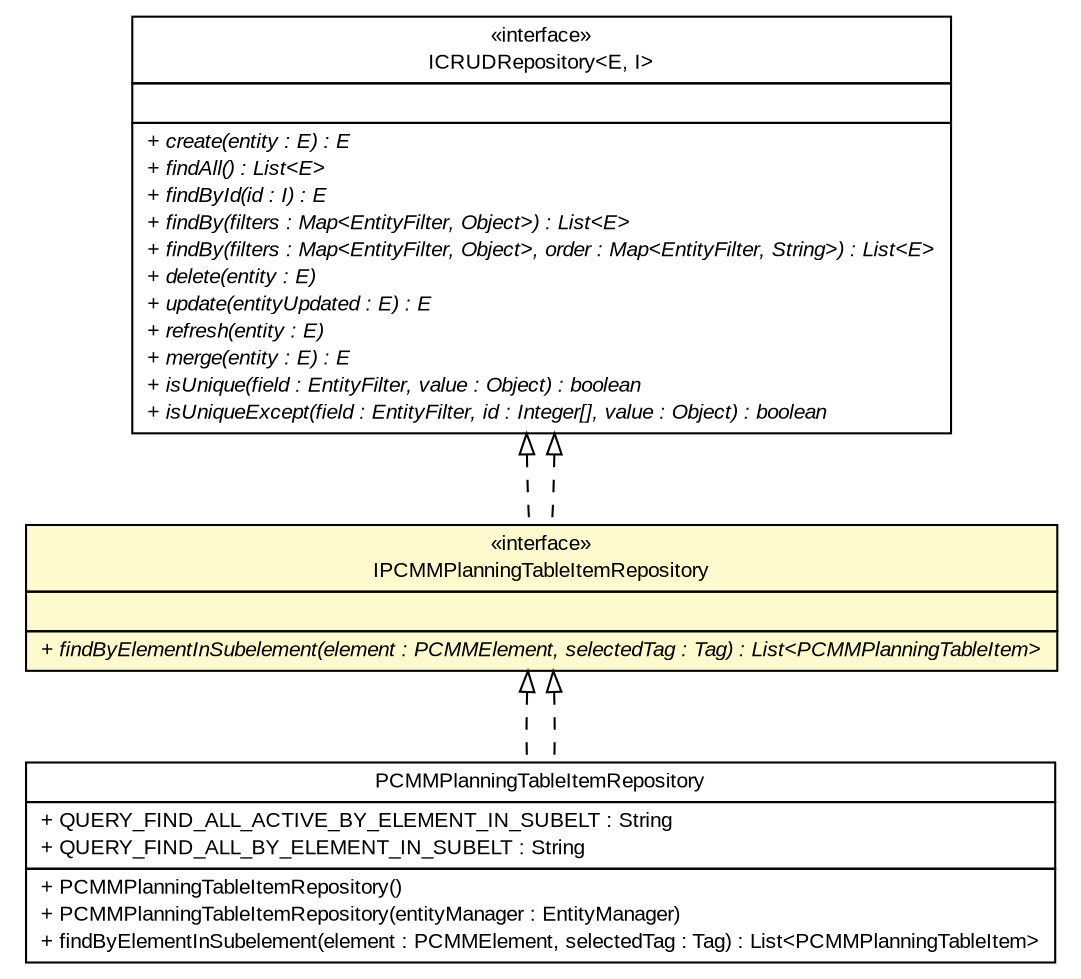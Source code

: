 #!/usr/local/bin/dot
#
# Class diagram 
# Generated by UMLGraph version R5_6-24-gf6e263 (http://www.umlgraph.org/)
#

digraph G {
	edge [fontname="arial",fontsize=10,labelfontname="arial",labelfontsize=10];
	node [fontname="arial",fontsize=10,shape=plaintext];
	nodesep=0.25;
	ranksep=0.5;
	// gov.sandia.cf.dao.ICRUDRepository<E, I>
	c179366 [label=<<table title="gov.sandia.cf.dao.ICRUDRepository" border="0" cellborder="1" cellspacing="0" cellpadding="2" port="p" href="./ICRUDRepository.html">
		<tr><td><table border="0" cellspacing="0" cellpadding="1">
<tr><td align="center" balign="center"> &#171;interface&#187; </td></tr>
<tr><td align="center" balign="center"> ICRUDRepository&lt;E, I&gt; </td></tr>
		</table></td></tr>
		<tr><td><table border="0" cellspacing="0" cellpadding="1">
<tr><td align="left" balign="left">  </td></tr>
		</table></td></tr>
		<tr><td><table border="0" cellspacing="0" cellpadding="1">
<tr><td align="left" balign="left"><font face="arial italic" point-size="10.0"> + create(entity : E) : E </font></td></tr>
<tr><td align="left" balign="left"><font face="arial italic" point-size="10.0"> + findAll() : List&lt;E&gt; </font></td></tr>
<tr><td align="left" balign="left"><font face="arial italic" point-size="10.0"> + findById(id : I) : E </font></td></tr>
<tr><td align="left" balign="left"><font face="arial italic" point-size="10.0"> + findBy(filters : Map&lt;EntityFilter, Object&gt;) : List&lt;E&gt; </font></td></tr>
<tr><td align="left" balign="left"><font face="arial italic" point-size="10.0"> + findBy(filters : Map&lt;EntityFilter, Object&gt;, order : Map&lt;EntityFilter, String&gt;) : List&lt;E&gt; </font></td></tr>
<tr><td align="left" balign="left"><font face="arial italic" point-size="10.0"> + delete(entity : E) </font></td></tr>
<tr><td align="left" balign="left"><font face="arial italic" point-size="10.0"> + update(entityUpdated : E) : E </font></td></tr>
<tr><td align="left" balign="left"><font face="arial italic" point-size="10.0"> + refresh(entity : E) </font></td></tr>
<tr><td align="left" balign="left"><font face="arial italic" point-size="10.0"> + merge(entity : E) : E </font></td></tr>
<tr><td align="left" balign="left"><font face="arial italic" point-size="10.0"> + isUnique(field : EntityFilter, value : Object) : boolean </font></td></tr>
<tr><td align="left" balign="left"><font face="arial italic" point-size="10.0"> + isUniqueExcept(field : EntityFilter, id : Integer[], value : Object) : boolean </font></td></tr>
		</table></td></tr>
		</table>>, URL="./ICRUDRepository.html", fontname="arial", fontcolor="black", fontsize=10.0];
	// gov.sandia.cf.dao.impl.PCMMPlanningTableItemRepository
	c179408 [label=<<table title="gov.sandia.cf.dao.impl.PCMMPlanningTableItemRepository" border="0" cellborder="1" cellspacing="0" cellpadding="2" port="p" href="./impl/PCMMPlanningTableItemRepository.html">
		<tr><td><table border="0" cellspacing="0" cellpadding="1">
<tr><td align="center" balign="center"> PCMMPlanningTableItemRepository </td></tr>
		</table></td></tr>
		<tr><td><table border="0" cellspacing="0" cellpadding="1">
<tr><td align="left" balign="left"> + QUERY_FIND_ALL_ACTIVE_BY_ELEMENT_IN_SUBELT : String </td></tr>
<tr><td align="left" balign="left"> + QUERY_FIND_ALL_BY_ELEMENT_IN_SUBELT : String </td></tr>
		</table></td></tr>
		<tr><td><table border="0" cellspacing="0" cellpadding="1">
<tr><td align="left" balign="left"> + PCMMPlanningTableItemRepository() </td></tr>
<tr><td align="left" balign="left"> + PCMMPlanningTableItemRepository(entityManager : EntityManager) </td></tr>
<tr><td align="left" balign="left"> + findByElementInSubelement(element : PCMMElement, selectedTag : Tag) : List&lt;PCMMPlanningTableItem&gt; </td></tr>
		</table></td></tr>
		</table>>, URL="./impl/PCMMPlanningTableItemRepository.html", fontname="arial", fontcolor="black", fontsize=10.0];
	// gov.sandia.cf.dao.IPCMMPlanningTableItemRepository
	c179454 [label=<<table title="gov.sandia.cf.dao.IPCMMPlanningTableItemRepository" border="0" cellborder="1" cellspacing="0" cellpadding="2" port="p" bgcolor="lemonChiffon" href="./IPCMMPlanningTableItemRepository.html">
		<tr><td><table border="0" cellspacing="0" cellpadding="1">
<tr><td align="center" balign="center"> &#171;interface&#187; </td></tr>
<tr><td align="center" balign="center"> IPCMMPlanningTableItemRepository </td></tr>
		</table></td></tr>
		<tr><td><table border="0" cellspacing="0" cellpadding="1">
<tr><td align="left" balign="left">  </td></tr>
		</table></td></tr>
		<tr><td><table border="0" cellspacing="0" cellpadding="1">
<tr><td align="left" balign="left"><font face="arial italic" point-size="10.0"> + findByElementInSubelement(element : PCMMElement, selectedTag : Tag) : List&lt;PCMMPlanningTableItem&gt; </font></td></tr>
		</table></td></tr>
		</table>>, URL="./IPCMMPlanningTableItemRepository.html", fontname="arial", fontcolor="black", fontsize=10.0];
	//gov.sandia.cf.dao.impl.PCMMPlanningTableItemRepository implements gov.sandia.cf.dao.IPCMMPlanningTableItemRepository
	c179454:p -> c179408:p [dir=back,arrowtail=empty,style=dashed];
	//gov.sandia.cf.dao.IPCMMPlanningTableItemRepository implements gov.sandia.cf.dao.ICRUDRepository<E, I>
	c179366:p -> c179454:p [dir=back,arrowtail=empty,style=dashed];
	//gov.sandia.cf.dao.IPCMMPlanningTableItemRepository implements gov.sandia.cf.dao.ICRUDRepository<E, I>
	c179366:p -> c179454:p [dir=back,arrowtail=empty,style=dashed];
	//gov.sandia.cf.dao.impl.PCMMPlanningTableItemRepository implements gov.sandia.cf.dao.IPCMMPlanningTableItemRepository
	c179454:p -> c179408:p [dir=back,arrowtail=empty,style=dashed];
}

